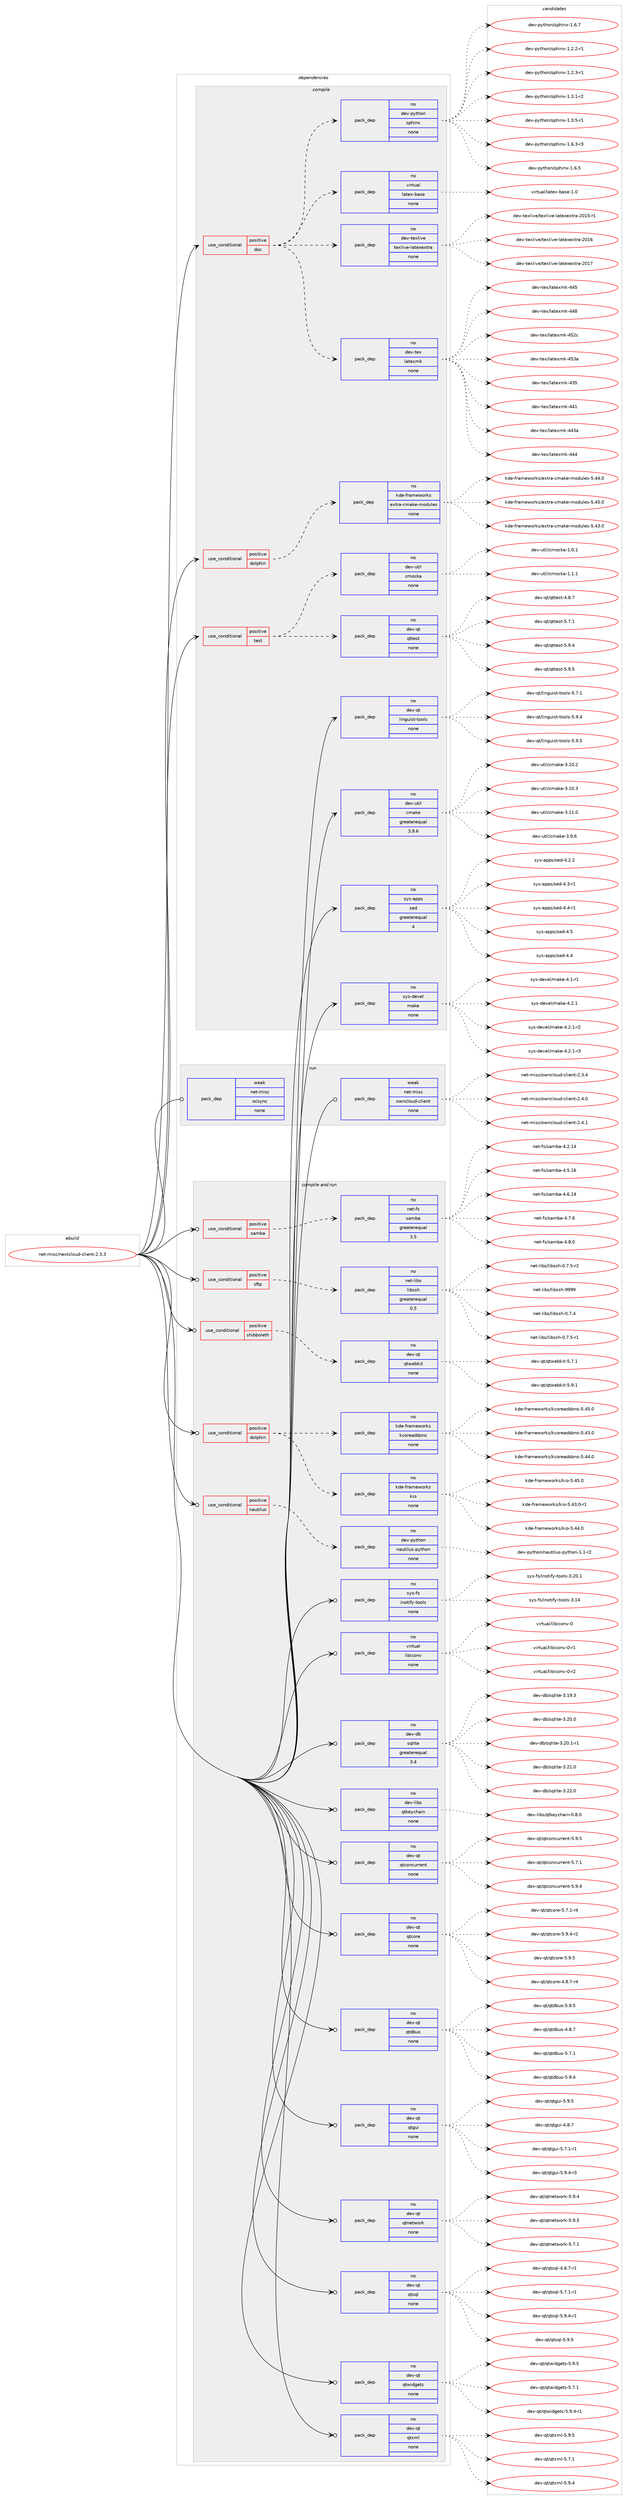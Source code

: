 digraph prolog {

# *************
# Graph options
# *************

newrank=true;
concentrate=true;
compound=true;
graph [rankdir=LR,fontname=Helvetica,fontsize=10,ranksep=1.5];#, ranksep=2.5, nodesep=0.2];
edge  [arrowhead=vee];
node  [fontname=Helvetica,fontsize=10];

# **********
# The ebuild
# **********

subgraph cluster_leftcol {
color=gray;
rank=same;
label=<<i>ebuild</i>>;
id [label="net-misc/nextcloud-client-2.3.3", color=red, width=4, href="../net-misc/nextcloud-client-2.3.3.svg"];
}

# ****************
# The dependencies
# ****************

subgraph cluster_midcol {
color=gray;
label=<<i>dependencies</i>>;
subgraph cluster_compile {
fillcolor="#eeeeee";
style=filled;
label=<<i>compile</i>>;
subgraph cond328 {
dependency1207 [label=<<TABLE BORDER="0" CELLBORDER="1" CELLSPACING="0" CELLPADDING="4"><TR><TD ROWSPAN="3" CELLPADDING="10">use_conditional</TD></TR><TR><TD>positive</TD></TR><TR><TD>doc</TD></TR></TABLE>>, shape=none, color=red];
subgraph pack850 {
dependency1208 [label=<<TABLE BORDER="0" CELLBORDER="1" CELLSPACING="0" CELLPADDING="4" WIDTH="220"><TR><TD ROWSPAN="6" CELLPADDING="30">pack_dep</TD></TR><TR><TD WIDTH="110">no</TD></TR><TR><TD>dev-python</TD></TR><TR><TD>sphinx</TD></TR><TR><TD>none</TD></TR><TR><TD></TD></TR></TABLE>>, shape=none, color=blue];
}
dependency1207:e -> dependency1208:w [weight=20,style="dashed",arrowhead="vee"];
subgraph pack851 {
dependency1209 [label=<<TABLE BORDER="0" CELLBORDER="1" CELLSPACING="0" CELLPADDING="4" WIDTH="220"><TR><TD ROWSPAN="6" CELLPADDING="30">pack_dep</TD></TR><TR><TD WIDTH="110">no</TD></TR><TR><TD>dev-tex</TD></TR><TR><TD>latexmk</TD></TR><TR><TD>none</TD></TR><TR><TD></TD></TR></TABLE>>, shape=none, color=blue];
}
dependency1207:e -> dependency1209:w [weight=20,style="dashed",arrowhead="vee"];
subgraph pack852 {
dependency1210 [label=<<TABLE BORDER="0" CELLBORDER="1" CELLSPACING="0" CELLPADDING="4" WIDTH="220"><TR><TD ROWSPAN="6" CELLPADDING="30">pack_dep</TD></TR><TR><TD WIDTH="110">no</TD></TR><TR><TD>dev-texlive</TD></TR><TR><TD>texlive-latexextra</TD></TR><TR><TD>none</TD></TR><TR><TD></TD></TR></TABLE>>, shape=none, color=blue];
}
dependency1207:e -> dependency1210:w [weight=20,style="dashed",arrowhead="vee"];
subgraph pack853 {
dependency1211 [label=<<TABLE BORDER="0" CELLBORDER="1" CELLSPACING="0" CELLPADDING="4" WIDTH="220"><TR><TD ROWSPAN="6" CELLPADDING="30">pack_dep</TD></TR><TR><TD WIDTH="110">no</TD></TR><TR><TD>virtual</TD></TR><TR><TD>latex-base</TD></TR><TR><TD>none</TD></TR><TR><TD></TD></TR></TABLE>>, shape=none, color=blue];
}
dependency1207:e -> dependency1211:w [weight=20,style="dashed",arrowhead="vee"];
}
id:e -> dependency1207:w [weight=20,style="solid",arrowhead="vee"];
subgraph cond329 {
dependency1212 [label=<<TABLE BORDER="0" CELLBORDER="1" CELLSPACING="0" CELLPADDING="4"><TR><TD ROWSPAN="3" CELLPADDING="10">use_conditional</TD></TR><TR><TD>positive</TD></TR><TR><TD>dolphin</TD></TR></TABLE>>, shape=none, color=red];
subgraph pack854 {
dependency1213 [label=<<TABLE BORDER="0" CELLBORDER="1" CELLSPACING="0" CELLPADDING="4" WIDTH="220"><TR><TD ROWSPAN="6" CELLPADDING="30">pack_dep</TD></TR><TR><TD WIDTH="110">no</TD></TR><TR><TD>kde-frameworks</TD></TR><TR><TD>extra-cmake-modules</TD></TR><TR><TD>none</TD></TR><TR><TD></TD></TR></TABLE>>, shape=none, color=blue];
}
dependency1212:e -> dependency1213:w [weight=20,style="dashed",arrowhead="vee"];
}
id:e -> dependency1212:w [weight=20,style="solid",arrowhead="vee"];
subgraph cond330 {
dependency1214 [label=<<TABLE BORDER="0" CELLBORDER="1" CELLSPACING="0" CELLPADDING="4"><TR><TD ROWSPAN="3" CELLPADDING="10">use_conditional</TD></TR><TR><TD>positive</TD></TR><TR><TD>test</TD></TR></TABLE>>, shape=none, color=red];
subgraph pack855 {
dependency1215 [label=<<TABLE BORDER="0" CELLBORDER="1" CELLSPACING="0" CELLPADDING="4" WIDTH="220"><TR><TD ROWSPAN="6" CELLPADDING="30">pack_dep</TD></TR><TR><TD WIDTH="110">no</TD></TR><TR><TD>dev-util</TD></TR><TR><TD>cmocka</TD></TR><TR><TD>none</TD></TR><TR><TD></TD></TR></TABLE>>, shape=none, color=blue];
}
dependency1214:e -> dependency1215:w [weight=20,style="dashed",arrowhead="vee"];
subgraph pack856 {
dependency1216 [label=<<TABLE BORDER="0" CELLBORDER="1" CELLSPACING="0" CELLPADDING="4" WIDTH="220"><TR><TD ROWSPAN="6" CELLPADDING="30">pack_dep</TD></TR><TR><TD WIDTH="110">no</TD></TR><TR><TD>dev-qt</TD></TR><TR><TD>qttest</TD></TR><TR><TD>none</TD></TR><TR><TD></TD></TR></TABLE>>, shape=none, color=blue];
}
dependency1214:e -> dependency1216:w [weight=20,style="dashed",arrowhead="vee"];
}
id:e -> dependency1214:w [weight=20,style="solid",arrowhead="vee"];
subgraph pack857 {
dependency1217 [label=<<TABLE BORDER="0" CELLBORDER="1" CELLSPACING="0" CELLPADDING="4" WIDTH="220"><TR><TD ROWSPAN="6" CELLPADDING="30">pack_dep</TD></TR><TR><TD WIDTH="110">no</TD></TR><TR><TD>dev-qt</TD></TR><TR><TD>linguist-tools</TD></TR><TR><TD>none</TD></TR><TR><TD></TD></TR></TABLE>>, shape=none, color=blue];
}
id:e -> dependency1217:w [weight=20,style="solid",arrowhead="vee"];
subgraph pack858 {
dependency1218 [label=<<TABLE BORDER="0" CELLBORDER="1" CELLSPACING="0" CELLPADDING="4" WIDTH="220"><TR><TD ROWSPAN="6" CELLPADDING="30">pack_dep</TD></TR><TR><TD WIDTH="110">no</TD></TR><TR><TD>dev-util</TD></TR><TR><TD>cmake</TD></TR><TR><TD>greaterequal</TD></TR><TR><TD>3.9.6</TD></TR></TABLE>>, shape=none, color=blue];
}
id:e -> dependency1218:w [weight=20,style="solid",arrowhead="vee"];
subgraph pack859 {
dependency1219 [label=<<TABLE BORDER="0" CELLBORDER="1" CELLSPACING="0" CELLPADDING="4" WIDTH="220"><TR><TD ROWSPAN="6" CELLPADDING="30">pack_dep</TD></TR><TR><TD WIDTH="110">no</TD></TR><TR><TD>sys-apps</TD></TR><TR><TD>sed</TD></TR><TR><TD>greaterequal</TD></TR><TR><TD>4</TD></TR></TABLE>>, shape=none, color=blue];
}
id:e -> dependency1219:w [weight=20,style="solid",arrowhead="vee"];
subgraph pack860 {
dependency1220 [label=<<TABLE BORDER="0" CELLBORDER="1" CELLSPACING="0" CELLPADDING="4" WIDTH="220"><TR><TD ROWSPAN="6" CELLPADDING="30">pack_dep</TD></TR><TR><TD WIDTH="110">no</TD></TR><TR><TD>sys-devel</TD></TR><TR><TD>make</TD></TR><TR><TD>none</TD></TR><TR><TD></TD></TR></TABLE>>, shape=none, color=blue];
}
id:e -> dependency1220:w [weight=20,style="solid",arrowhead="vee"];
}
subgraph cluster_compileandrun {
fillcolor="#eeeeee";
style=filled;
label=<<i>compile and run</i>>;
subgraph cond331 {
dependency1221 [label=<<TABLE BORDER="0" CELLBORDER="1" CELLSPACING="0" CELLPADDING="4"><TR><TD ROWSPAN="3" CELLPADDING="10">use_conditional</TD></TR><TR><TD>positive</TD></TR><TR><TD>dolphin</TD></TR></TABLE>>, shape=none, color=red];
subgraph pack861 {
dependency1222 [label=<<TABLE BORDER="0" CELLBORDER="1" CELLSPACING="0" CELLPADDING="4" WIDTH="220"><TR><TD ROWSPAN="6" CELLPADDING="30">pack_dep</TD></TR><TR><TD WIDTH="110">no</TD></TR><TR><TD>kde-frameworks</TD></TR><TR><TD>kcoreaddons</TD></TR><TR><TD>none</TD></TR><TR><TD></TD></TR></TABLE>>, shape=none, color=blue];
}
dependency1221:e -> dependency1222:w [weight=20,style="dashed",arrowhead="vee"];
subgraph pack862 {
dependency1223 [label=<<TABLE BORDER="0" CELLBORDER="1" CELLSPACING="0" CELLPADDING="4" WIDTH="220"><TR><TD ROWSPAN="6" CELLPADDING="30">pack_dep</TD></TR><TR><TD WIDTH="110">no</TD></TR><TR><TD>kde-frameworks</TD></TR><TR><TD>kio</TD></TR><TR><TD>none</TD></TR><TR><TD></TD></TR></TABLE>>, shape=none, color=blue];
}
dependency1221:e -> dependency1223:w [weight=20,style="dashed",arrowhead="vee"];
}
id:e -> dependency1221:w [weight=20,style="solid",arrowhead="odotvee"];
subgraph cond332 {
dependency1224 [label=<<TABLE BORDER="0" CELLBORDER="1" CELLSPACING="0" CELLPADDING="4"><TR><TD ROWSPAN="3" CELLPADDING="10">use_conditional</TD></TR><TR><TD>positive</TD></TR><TR><TD>nautilus</TD></TR></TABLE>>, shape=none, color=red];
subgraph pack863 {
dependency1225 [label=<<TABLE BORDER="0" CELLBORDER="1" CELLSPACING="0" CELLPADDING="4" WIDTH="220"><TR><TD ROWSPAN="6" CELLPADDING="30">pack_dep</TD></TR><TR><TD WIDTH="110">no</TD></TR><TR><TD>dev-python</TD></TR><TR><TD>nautilus-python</TD></TR><TR><TD>none</TD></TR><TR><TD></TD></TR></TABLE>>, shape=none, color=blue];
}
dependency1224:e -> dependency1225:w [weight=20,style="dashed",arrowhead="vee"];
}
id:e -> dependency1224:w [weight=20,style="solid",arrowhead="odotvee"];
subgraph cond333 {
dependency1226 [label=<<TABLE BORDER="0" CELLBORDER="1" CELLSPACING="0" CELLPADDING="4"><TR><TD ROWSPAN="3" CELLPADDING="10">use_conditional</TD></TR><TR><TD>positive</TD></TR><TR><TD>samba</TD></TR></TABLE>>, shape=none, color=red];
subgraph pack864 {
dependency1227 [label=<<TABLE BORDER="0" CELLBORDER="1" CELLSPACING="0" CELLPADDING="4" WIDTH="220"><TR><TD ROWSPAN="6" CELLPADDING="30">pack_dep</TD></TR><TR><TD WIDTH="110">no</TD></TR><TR><TD>net-fs</TD></TR><TR><TD>samba</TD></TR><TR><TD>greaterequal</TD></TR><TR><TD>3.5</TD></TR></TABLE>>, shape=none, color=blue];
}
dependency1226:e -> dependency1227:w [weight=20,style="dashed",arrowhead="vee"];
}
id:e -> dependency1226:w [weight=20,style="solid",arrowhead="odotvee"];
subgraph cond334 {
dependency1228 [label=<<TABLE BORDER="0" CELLBORDER="1" CELLSPACING="0" CELLPADDING="4"><TR><TD ROWSPAN="3" CELLPADDING="10">use_conditional</TD></TR><TR><TD>positive</TD></TR><TR><TD>sftp</TD></TR></TABLE>>, shape=none, color=red];
subgraph pack865 {
dependency1229 [label=<<TABLE BORDER="0" CELLBORDER="1" CELLSPACING="0" CELLPADDING="4" WIDTH="220"><TR><TD ROWSPAN="6" CELLPADDING="30">pack_dep</TD></TR><TR><TD WIDTH="110">no</TD></TR><TR><TD>net-libs</TD></TR><TR><TD>libssh</TD></TR><TR><TD>greaterequal</TD></TR><TR><TD>0.5</TD></TR></TABLE>>, shape=none, color=blue];
}
dependency1228:e -> dependency1229:w [weight=20,style="dashed",arrowhead="vee"];
}
id:e -> dependency1228:w [weight=20,style="solid",arrowhead="odotvee"];
subgraph cond335 {
dependency1230 [label=<<TABLE BORDER="0" CELLBORDER="1" CELLSPACING="0" CELLPADDING="4"><TR><TD ROWSPAN="3" CELLPADDING="10">use_conditional</TD></TR><TR><TD>positive</TD></TR><TR><TD>shibboleth</TD></TR></TABLE>>, shape=none, color=red];
subgraph pack866 {
dependency1231 [label=<<TABLE BORDER="0" CELLBORDER="1" CELLSPACING="0" CELLPADDING="4" WIDTH="220"><TR><TD ROWSPAN="6" CELLPADDING="30">pack_dep</TD></TR><TR><TD WIDTH="110">no</TD></TR><TR><TD>dev-qt</TD></TR><TR><TD>qtwebkit</TD></TR><TR><TD>none</TD></TR><TR><TD></TD></TR></TABLE>>, shape=none, color=blue];
}
dependency1230:e -> dependency1231:w [weight=20,style="dashed",arrowhead="vee"];
}
id:e -> dependency1230:w [weight=20,style="solid",arrowhead="odotvee"];
subgraph pack867 {
dependency1232 [label=<<TABLE BORDER="0" CELLBORDER="1" CELLSPACING="0" CELLPADDING="4" WIDTH="220"><TR><TD ROWSPAN="6" CELLPADDING="30">pack_dep</TD></TR><TR><TD WIDTH="110">no</TD></TR><TR><TD>dev-db</TD></TR><TR><TD>sqlite</TD></TR><TR><TD>greaterequal</TD></TR><TR><TD>3.4</TD></TR></TABLE>>, shape=none, color=blue];
}
id:e -> dependency1232:w [weight=20,style="solid",arrowhead="odotvee"];
subgraph pack868 {
dependency1233 [label=<<TABLE BORDER="0" CELLBORDER="1" CELLSPACING="0" CELLPADDING="4" WIDTH="220"><TR><TD ROWSPAN="6" CELLPADDING="30">pack_dep</TD></TR><TR><TD WIDTH="110">no</TD></TR><TR><TD>dev-libs</TD></TR><TR><TD>qtkeychain</TD></TR><TR><TD>none</TD></TR><TR><TD></TD></TR></TABLE>>, shape=none, color=blue];
}
id:e -> dependency1233:w [weight=20,style="solid",arrowhead="odotvee"];
subgraph pack869 {
dependency1234 [label=<<TABLE BORDER="0" CELLBORDER="1" CELLSPACING="0" CELLPADDING="4" WIDTH="220"><TR><TD ROWSPAN="6" CELLPADDING="30">pack_dep</TD></TR><TR><TD WIDTH="110">no</TD></TR><TR><TD>dev-qt</TD></TR><TR><TD>qtconcurrent</TD></TR><TR><TD>none</TD></TR><TR><TD></TD></TR></TABLE>>, shape=none, color=blue];
}
id:e -> dependency1234:w [weight=20,style="solid",arrowhead="odotvee"];
subgraph pack870 {
dependency1235 [label=<<TABLE BORDER="0" CELLBORDER="1" CELLSPACING="0" CELLPADDING="4" WIDTH="220"><TR><TD ROWSPAN="6" CELLPADDING="30">pack_dep</TD></TR><TR><TD WIDTH="110">no</TD></TR><TR><TD>dev-qt</TD></TR><TR><TD>qtcore</TD></TR><TR><TD>none</TD></TR><TR><TD></TD></TR></TABLE>>, shape=none, color=blue];
}
id:e -> dependency1235:w [weight=20,style="solid",arrowhead="odotvee"];
subgraph pack871 {
dependency1236 [label=<<TABLE BORDER="0" CELLBORDER="1" CELLSPACING="0" CELLPADDING="4" WIDTH="220"><TR><TD ROWSPAN="6" CELLPADDING="30">pack_dep</TD></TR><TR><TD WIDTH="110">no</TD></TR><TR><TD>dev-qt</TD></TR><TR><TD>qtdbus</TD></TR><TR><TD>none</TD></TR><TR><TD></TD></TR></TABLE>>, shape=none, color=blue];
}
id:e -> dependency1236:w [weight=20,style="solid",arrowhead="odotvee"];
subgraph pack872 {
dependency1237 [label=<<TABLE BORDER="0" CELLBORDER="1" CELLSPACING="0" CELLPADDING="4" WIDTH="220"><TR><TD ROWSPAN="6" CELLPADDING="30">pack_dep</TD></TR><TR><TD WIDTH="110">no</TD></TR><TR><TD>dev-qt</TD></TR><TR><TD>qtgui</TD></TR><TR><TD>none</TD></TR><TR><TD></TD></TR></TABLE>>, shape=none, color=blue];
}
id:e -> dependency1237:w [weight=20,style="solid",arrowhead="odotvee"];
subgraph pack873 {
dependency1238 [label=<<TABLE BORDER="0" CELLBORDER="1" CELLSPACING="0" CELLPADDING="4" WIDTH="220"><TR><TD ROWSPAN="6" CELLPADDING="30">pack_dep</TD></TR><TR><TD WIDTH="110">no</TD></TR><TR><TD>dev-qt</TD></TR><TR><TD>qtnetwork</TD></TR><TR><TD>none</TD></TR><TR><TD></TD></TR></TABLE>>, shape=none, color=blue];
}
id:e -> dependency1238:w [weight=20,style="solid",arrowhead="odotvee"];
subgraph pack874 {
dependency1239 [label=<<TABLE BORDER="0" CELLBORDER="1" CELLSPACING="0" CELLPADDING="4" WIDTH="220"><TR><TD ROWSPAN="6" CELLPADDING="30">pack_dep</TD></TR><TR><TD WIDTH="110">no</TD></TR><TR><TD>dev-qt</TD></TR><TR><TD>qtsql</TD></TR><TR><TD>none</TD></TR><TR><TD></TD></TR></TABLE>>, shape=none, color=blue];
}
id:e -> dependency1239:w [weight=20,style="solid",arrowhead="odotvee"];
subgraph pack875 {
dependency1240 [label=<<TABLE BORDER="0" CELLBORDER="1" CELLSPACING="0" CELLPADDING="4" WIDTH="220"><TR><TD ROWSPAN="6" CELLPADDING="30">pack_dep</TD></TR><TR><TD WIDTH="110">no</TD></TR><TR><TD>dev-qt</TD></TR><TR><TD>qtwidgets</TD></TR><TR><TD>none</TD></TR><TR><TD></TD></TR></TABLE>>, shape=none, color=blue];
}
id:e -> dependency1240:w [weight=20,style="solid",arrowhead="odotvee"];
subgraph pack876 {
dependency1241 [label=<<TABLE BORDER="0" CELLBORDER="1" CELLSPACING="0" CELLPADDING="4" WIDTH="220"><TR><TD ROWSPAN="6" CELLPADDING="30">pack_dep</TD></TR><TR><TD WIDTH="110">no</TD></TR><TR><TD>dev-qt</TD></TR><TR><TD>qtxml</TD></TR><TR><TD>none</TD></TR><TR><TD></TD></TR></TABLE>>, shape=none, color=blue];
}
id:e -> dependency1241:w [weight=20,style="solid",arrowhead="odotvee"];
subgraph pack877 {
dependency1242 [label=<<TABLE BORDER="0" CELLBORDER="1" CELLSPACING="0" CELLPADDING="4" WIDTH="220"><TR><TD ROWSPAN="6" CELLPADDING="30">pack_dep</TD></TR><TR><TD WIDTH="110">no</TD></TR><TR><TD>sys-fs</TD></TR><TR><TD>inotify-tools</TD></TR><TR><TD>none</TD></TR><TR><TD></TD></TR></TABLE>>, shape=none, color=blue];
}
id:e -> dependency1242:w [weight=20,style="solid",arrowhead="odotvee"];
subgraph pack878 {
dependency1243 [label=<<TABLE BORDER="0" CELLBORDER="1" CELLSPACING="0" CELLPADDING="4" WIDTH="220"><TR><TD ROWSPAN="6" CELLPADDING="30">pack_dep</TD></TR><TR><TD WIDTH="110">no</TD></TR><TR><TD>virtual</TD></TR><TR><TD>libiconv</TD></TR><TR><TD>none</TD></TR><TR><TD></TD></TR></TABLE>>, shape=none, color=blue];
}
id:e -> dependency1243:w [weight=20,style="solid",arrowhead="odotvee"];
}
subgraph cluster_run {
fillcolor="#eeeeee";
style=filled;
label=<<i>run</i>>;
subgraph pack879 {
dependency1244 [label=<<TABLE BORDER="0" CELLBORDER="1" CELLSPACING="0" CELLPADDING="4" WIDTH="220"><TR><TD ROWSPAN="6" CELLPADDING="30">pack_dep</TD></TR><TR><TD WIDTH="110">weak</TD></TR><TR><TD>net-misc</TD></TR><TR><TD>ocsync</TD></TR><TR><TD>none</TD></TR><TR><TD></TD></TR></TABLE>>, shape=none, color=blue];
}
id:e -> dependency1244:w [weight=20,style="solid",arrowhead="odot"];
subgraph pack880 {
dependency1245 [label=<<TABLE BORDER="0" CELLBORDER="1" CELLSPACING="0" CELLPADDING="4" WIDTH="220"><TR><TD ROWSPAN="6" CELLPADDING="30">pack_dep</TD></TR><TR><TD WIDTH="110">weak</TD></TR><TR><TD>net-misc</TD></TR><TR><TD>owncloud-client</TD></TR><TR><TD>none</TD></TR><TR><TD></TD></TR></TABLE>>, shape=none, color=blue];
}
id:e -> dependency1245:w [weight=20,style="solid",arrowhead="odot"];
}
}

# **************
# The candidates
# **************

subgraph cluster_choices {
rank=same;
color=gray;
label=<<i>candidates</i>>;

subgraph choice850 {
color=black;
nodesep=1;
choice10010111845112121116104111110471151121041051101204549465046504511449 [label="dev-python/sphinx-1.2.2-r1", color=red, width=4,href="../dev-python/sphinx-1.2.2-r1.svg"];
choice10010111845112121116104111110471151121041051101204549465046514511449 [label="dev-python/sphinx-1.2.3-r1", color=red, width=4,href="../dev-python/sphinx-1.2.3-r1.svg"];
choice10010111845112121116104111110471151121041051101204549465146494511450 [label="dev-python/sphinx-1.3.1-r2", color=red, width=4,href="../dev-python/sphinx-1.3.1-r2.svg"];
choice10010111845112121116104111110471151121041051101204549465146534511449 [label="dev-python/sphinx-1.3.5-r1", color=red, width=4,href="../dev-python/sphinx-1.3.5-r1.svg"];
choice10010111845112121116104111110471151121041051101204549465446514511451 [label="dev-python/sphinx-1.6.3-r3", color=red, width=4,href="../dev-python/sphinx-1.6.3-r3.svg"];
choice1001011184511212111610411111047115112104105110120454946544653 [label="dev-python/sphinx-1.6.5", color=red, width=4,href="../dev-python/sphinx-1.6.5.svg"];
choice1001011184511212111610411111047115112104105110120454946544655 [label="dev-python/sphinx-1.6.7", color=red, width=4,href="../dev-python/sphinx-1.6.7.svg"];
dependency1208:e -> choice10010111845112121116104111110471151121041051101204549465046504511449:w [style=dotted,weight="100"];
dependency1208:e -> choice10010111845112121116104111110471151121041051101204549465046514511449:w [style=dotted,weight="100"];
dependency1208:e -> choice10010111845112121116104111110471151121041051101204549465146494511450:w [style=dotted,weight="100"];
dependency1208:e -> choice10010111845112121116104111110471151121041051101204549465146534511449:w [style=dotted,weight="100"];
dependency1208:e -> choice10010111845112121116104111110471151121041051101204549465446514511451:w [style=dotted,weight="100"];
dependency1208:e -> choice1001011184511212111610411111047115112104105110120454946544653:w [style=dotted,weight="100"];
dependency1208:e -> choice1001011184511212111610411111047115112104105110120454946544655:w [style=dotted,weight="100"];
}
subgraph choice851 {
color=black;
nodesep=1;
choice10010111845116101120471089711610112010910745525153 [label="dev-tex/latexmk-435", color=red, width=4,href="../dev-tex/latexmk-435.svg"];
choice10010111845116101120471089711610112010910745525249 [label="dev-tex/latexmk-441", color=red, width=4,href="../dev-tex/latexmk-441.svg"];
choice1001011184511610112047108971161011201091074552525197 [label="dev-tex/latexmk-443a", color=red, width=4,href="../dev-tex/latexmk-443a.svg"];
choice10010111845116101120471089711610112010910745525252 [label="dev-tex/latexmk-444", color=red, width=4,href="../dev-tex/latexmk-444.svg"];
choice10010111845116101120471089711610112010910745525253 [label="dev-tex/latexmk-445", color=red, width=4,href="../dev-tex/latexmk-445.svg"];
choice10010111845116101120471089711610112010910745525256 [label="dev-tex/latexmk-448", color=red, width=4,href="../dev-tex/latexmk-448.svg"];
choice1001011184511610112047108971161011201091074552535099 [label="dev-tex/latexmk-452c", color=red, width=4,href="../dev-tex/latexmk-452c.svg"];
choice1001011184511610112047108971161011201091074552535197 [label="dev-tex/latexmk-453a", color=red, width=4,href="../dev-tex/latexmk-453a.svg"];
dependency1209:e -> choice10010111845116101120471089711610112010910745525153:w [style=dotted,weight="100"];
dependency1209:e -> choice10010111845116101120471089711610112010910745525249:w [style=dotted,weight="100"];
dependency1209:e -> choice1001011184511610112047108971161011201091074552525197:w [style=dotted,weight="100"];
dependency1209:e -> choice10010111845116101120471089711610112010910745525252:w [style=dotted,weight="100"];
dependency1209:e -> choice10010111845116101120471089711610112010910745525253:w [style=dotted,weight="100"];
dependency1209:e -> choice10010111845116101120471089711610112010910745525256:w [style=dotted,weight="100"];
dependency1209:e -> choice1001011184511610112047108971161011201091074552535099:w [style=dotted,weight="100"];
dependency1209:e -> choice1001011184511610112047108971161011201091074552535197:w [style=dotted,weight="100"];
}
subgraph choice852 {
color=black;
nodesep=1;
choice100101118451161011201081051181014711610112010810511810145108971161011201011201161149745504849534511449 [label="dev-texlive/texlive-latexextra-2015-r1", color=red, width=4,href="../dev-texlive/texlive-latexextra-2015-r1.svg"];
choice10010111845116101120108105118101471161011201081051181014510897116101120101120116114974550484954 [label="dev-texlive/texlive-latexextra-2016", color=red, width=4,href="../dev-texlive/texlive-latexextra-2016.svg"];
choice10010111845116101120108105118101471161011201081051181014510897116101120101120116114974550484955 [label="dev-texlive/texlive-latexextra-2017", color=red, width=4,href="../dev-texlive/texlive-latexextra-2017.svg"];
dependency1210:e -> choice100101118451161011201081051181014711610112010810511810145108971161011201011201161149745504849534511449:w [style=dotted,weight="100"];
dependency1210:e -> choice10010111845116101120108105118101471161011201081051181014510897116101120101120116114974550484954:w [style=dotted,weight="100"];
dependency1210:e -> choice10010111845116101120108105118101471161011201081051181014510897116101120101120116114974550484955:w [style=dotted,weight="100"];
}
subgraph choice853 {
color=black;
nodesep=1;
choice11810511411611797108471089711610112045989711510145494648 [label="virtual/latex-base-1.0", color=red, width=4,href="../virtual/latex-base-1.0.svg"];
dependency1211:e -> choice11810511411611797108471089711610112045989711510145494648:w [style=dotted,weight="100"];
}
subgraph choice854 {
color=black;
nodesep=1;
choice107100101451021149710910111911111410711547101120116114974599109971071014510911110011710810111545534652514648 [label="kde-frameworks/extra-cmake-modules-5.43.0", color=red, width=4,href="../kde-frameworks/extra-cmake-modules-5.43.0.svg"];
choice107100101451021149710910111911111410711547101120116114974599109971071014510911110011710810111545534652524648 [label="kde-frameworks/extra-cmake-modules-5.44.0", color=red, width=4,href="../kde-frameworks/extra-cmake-modules-5.44.0.svg"];
choice107100101451021149710910111911111410711547101120116114974599109971071014510911110011710810111545534652534648 [label="kde-frameworks/extra-cmake-modules-5.45.0", color=red, width=4,href="../kde-frameworks/extra-cmake-modules-5.45.0.svg"];
dependency1213:e -> choice107100101451021149710910111911111410711547101120116114974599109971071014510911110011710810111545534652514648:w [style=dotted,weight="100"];
dependency1213:e -> choice107100101451021149710910111911111410711547101120116114974599109971071014510911110011710810111545534652524648:w [style=dotted,weight="100"];
dependency1213:e -> choice107100101451021149710910111911111410711547101120116114974599109971071014510911110011710810111545534652534648:w [style=dotted,weight="100"];
}
subgraph choice855 {
color=black;
nodesep=1;
choice1001011184511711610510847991091119910797454946484649 [label="dev-util/cmocka-1.0.1", color=red, width=4,href="../dev-util/cmocka-1.0.1.svg"];
choice1001011184511711610510847991091119910797454946494649 [label="dev-util/cmocka-1.1.1", color=red, width=4,href="../dev-util/cmocka-1.1.1.svg"];
dependency1215:e -> choice1001011184511711610510847991091119910797454946484649:w [style=dotted,weight="100"];
dependency1215:e -> choice1001011184511711610510847991091119910797454946494649:w [style=dotted,weight="100"];
}
subgraph choice856 {
color=black;
nodesep=1;
choice1001011184511311647113116116101115116455246564655 [label="dev-qt/qttest-4.8.7", color=red, width=4,href="../dev-qt/qttest-4.8.7.svg"];
choice1001011184511311647113116116101115116455346554649 [label="dev-qt/qttest-5.7.1", color=red, width=4,href="../dev-qt/qttest-5.7.1.svg"];
choice1001011184511311647113116116101115116455346574652 [label="dev-qt/qttest-5.9.4", color=red, width=4,href="../dev-qt/qttest-5.9.4.svg"];
choice1001011184511311647113116116101115116455346574653 [label="dev-qt/qttest-5.9.5", color=red, width=4,href="../dev-qt/qttest-5.9.5.svg"];
dependency1216:e -> choice1001011184511311647113116116101115116455246564655:w [style=dotted,weight="100"];
dependency1216:e -> choice1001011184511311647113116116101115116455346554649:w [style=dotted,weight="100"];
dependency1216:e -> choice1001011184511311647113116116101115116455346574652:w [style=dotted,weight="100"];
dependency1216:e -> choice1001011184511311647113116116101115116455346574653:w [style=dotted,weight="100"];
}
subgraph choice857 {
color=black;
nodesep=1;
choice100101118451131164710810511010311710511511645116111111108115455346554649 [label="dev-qt/linguist-tools-5.7.1", color=red, width=4,href="../dev-qt/linguist-tools-5.7.1.svg"];
choice100101118451131164710810511010311710511511645116111111108115455346574652 [label="dev-qt/linguist-tools-5.9.4", color=red, width=4,href="../dev-qt/linguist-tools-5.9.4.svg"];
choice100101118451131164710810511010311710511511645116111111108115455346574653 [label="dev-qt/linguist-tools-5.9.5", color=red, width=4,href="../dev-qt/linguist-tools-5.9.5.svg"];
dependency1217:e -> choice100101118451131164710810511010311710511511645116111111108115455346554649:w [style=dotted,weight="100"];
dependency1217:e -> choice100101118451131164710810511010311710511511645116111111108115455346574652:w [style=dotted,weight="100"];
dependency1217:e -> choice100101118451131164710810511010311710511511645116111111108115455346574653:w [style=dotted,weight="100"];
}
subgraph choice858 {
color=black;
nodesep=1;
choice1001011184511711610510847991099710710145514649484650 [label="dev-util/cmake-3.10.2", color=red, width=4,href="../dev-util/cmake-3.10.2.svg"];
choice1001011184511711610510847991099710710145514649484651 [label="dev-util/cmake-3.10.3", color=red, width=4,href="../dev-util/cmake-3.10.3.svg"];
choice1001011184511711610510847991099710710145514649494648 [label="dev-util/cmake-3.11.0", color=red, width=4,href="../dev-util/cmake-3.11.0.svg"];
choice10010111845117116105108479910997107101455146574654 [label="dev-util/cmake-3.9.6", color=red, width=4,href="../dev-util/cmake-3.9.6.svg"];
dependency1218:e -> choice1001011184511711610510847991099710710145514649484650:w [style=dotted,weight="100"];
dependency1218:e -> choice1001011184511711610510847991099710710145514649484651:w [style=dotted,weight="100"];
dependency1218:e -> choice1001011184511711610510847991099710710145514649494648:w [style=dotted,weight="100"];
dependency1218:e -> choice10010111845117116105108479910997107101455146574654:w [style=dotted,weight="100"];
}
subgraph choice859 {
color=black;
nodesep=1;
choice11512111545971121121154711510110045524652 [label="sys-apps/sed-4.4", color=red, width=4,href="../sys-apps/sed-4.4.svg"];
choice115121115459711211211547115101100455246504650 [label="sys-apps/sed-4.2.2", color=red, width=4,href="../sys-apps/sed-4.2.2.svg"];
choice115121115459711211211547115101100455246514511449 [label="sys-apps/sed-4.3-r1", color=red, width=4,href="../sys-apps/sed-4.3-r1.svg"];
choice115121115459711211211547115101100455246524511449 [label="sys-apps/sed-4.4-r1", color=red, width=4,href="../sys-apps/sed-4.4-r1.svg"];
choice11512111545971121121154711510110045524653 [label="sys-apps/sed-4.5", color=red, width=4,href="../sys-apps/sed-4.5.svg"];
dependency1219:e -> choice11512111545971121121154711510110045524652:w [style=dotted,weight="100"];
dependency1219:e -> choice115121115459711211211547115101100455246504650:w [style=dotted,weight="100"];
dependency1219:e -> choice115121115459711211211547115101100455246514511449:w [style=dotted,weight="100"];
dependency1219:e -> choice115121115459711211211547115101100455246524511449:w [style=dotted,weight="100"];
dependency1219:e -> choice11512111545971121121154711510110045524653:w [style=dotted,weight="100"];
}
subgraph choice860 {
color=black;
nodesep=1;
choice115121115451001011181011084710997107101455246494511449 [label="sys-devel/make-4.1-r1", color=red, width=4,href="../sys-devel/make-4.1-r1.svg"];
choice115121115451001011181011084710997107101455246504649 [label="sys-devel/make-4.2.1", color=red, width=4,href="../sys-devel/make-4.2.1.svg"];
choice1151211154510010111810110847109971071014552465046494511450 [label="sys-devel/make-4.2.1-r2", color=red, width=4,href="../sys-devel/make-4.2.1-r2.svg"];
choice1151211154510010111810110847109971071014552465046494511451 [label="sys-devel/make-4.2.1-r3", color=red, width=4,href="../sys-devel/make-4.2.1-r3.svg"];
dependency1220:e -> choice115121115451001011181011084710997107101455246494511449:w [style=dotted,weight="100"];
dependency1220:e -> choice115121115451001011181011084710997107101455246504649:w [style=dotted,weight="100"];
dependency1220:e -> choice1151211154510010111810110847109971071014552465046494511450:w [style=dotted,weight="100"];
dependency1220:e -> choice1151211154510010111810110847109971071014552465046494511451:w [style=dotted,weight="100"];
}
subgraph choice861 {
color=black;
nodesep=1;
choice107100101451021149710910111911111410711547107991111141019710010011111011545534652514648 [label="kde-frameworks/kcoreaddons-5.43.0", color=red, width=4,href="../kde-frameworks/kcoreaddons-5.43.0.svg"];
choice107100101451021149710910111911111410711547107991111141019710010011111011545534652524648 [label="kde-frameworks/kcoreaddons-5.44.0", color=red, width=4,href="../kde-frameworks/kcoreaddons-5.44.0.svg"];
choice107100101451021149710910111911111410711547107991111141019710010011111011545534652534648 [label="kde-frameworks/kcoreaddons-5.45.0", color=red, width=4,href="../kde-frameworks/kcoreaddons-5.45.0.svg"];
dependency1222:e -> choice107100101451021149710910111911111410711547107991111141019710010011111011545534652514648:w [style=dotted,weight="100"];
dependency1222:e -> choice107100101451021149710910111911111410711547107991111141019710010011111011545534652524648:w [style=dotted,weight="100"];
dependency1222:e -> choice107100101451021149710910111911111410711547107991111141019710010011111011545534652534648:w [style=dotted,weight="100"];
}
subgraph choice862 {
color=black;
nodesep=1;
choice107100101451021149710910111911111410711547107105111455346525146484511449 [label="kde-frameworks/kio-5.43.0-r1", color=red, width=4,href="../kde-frameworks/kio-5.43.0-r1.svg"];
choice10710010145102114971091011191111141071154710710511145534652524648 [label="kde-frameworks/kio-5.44.0", color=red, width=4,href="../kde-frameworks/kio-5.44.0.svg"];
choice10710010145102114971091011191111141071154710710511145534652534648 [label="kde-frameworks/kio-5.45.0", color=red, width=4,href="../kde-frameworks/kio-5.45.0.svg"];
dependency1223:e -> choice107100101451021149710910111911111410711547107105111455346525146484511449:w [style=dotted,weight="100"];
dependency1223:e -> choice10710010145102114971091011191111141071154710710511145534652524648:w [style=dotted,weight="100"];
dependency1223:e -> choice10710010145102114971091011191111141071154710710511145534652534648:w [style=dotted,weight="100"];
}
subgraph choice863 {
color=black;
nodesep=1;
choice10010111845112121116104111110471109711711610510811711545112121116104111110454946494511450 [label="dev-python/nautilus-python-1.1-r2", color=red, width=4,href="../dev-python/nautilus-python-1.1-r2.svg"];
dependency1225:e -> choice10010111845112121116104111110471109711711610510811711545112121116104111110454946494511450:w [style=dotted,weight="100"];
}
subgraph choice864 {
color=black;
nodesep=1;
choice110101116451021154711597109989745524650464952 [label="net-fs/samba-4.2.14", color=red, width=4,href="../net-fs/samba-4.2.14.svg"];
choice110101116451021154711597109989745524653464954 [label="net-fs/samba-4.5.16", color=red, width=4,href="../net-fs/samba-4.5.16.svg"];
choice110101116451021154711597109989745524654464952 [label="net-fs/samba-4.6.14", color=red, width=4,href="../net-fs/samba-4.6.14.svg"];
choice1101011164510211547115971099897455246554654 [label="net-fs/samba-4.7.6", color=red, width=4,href="../net-fs/samba-4.7.6.svg"];
choice1101011164510211547115971099897455246564648 [label="net-fs/samba-4.8.0", color=red, width=4,href="../net-fs/samba-4.8.0.svg"];
dependency1227:e -> choice110101116451021154711597109989745524650464952:w [style=dotted,weight="100"];
dependency1227:e -> choice110101116451021154711597109989745524653464954:w [style=dotted,weight="100"];
dependency1227:e -> choice110101116451021154711597109989745524654464952:w [style=dotted,weight="100"];
dependency1227:e -> choice1101011164510211547115971099897455246554654:w [style=dotted,weight="100"];
dependency1227:e -> choice1101011164510211547115971099897455246564648:w [style=dotted,weight="100"];
}
subgraph choice865 {
color=black;
nodesep=1;
choice11010111645108105981154710810598115115104454846554652 [label="net-libs/libssh-0.7.4", color=red, width=4,href="../net-libs/libssh-0.7.4.svg"];
choice110101116451081059811547108105981151151044548465546534511449 [label="net-libs/libssh-0.7.5-r1", color=red, width=4,href="../net-libs/libssh-0.7.5-r1.svg"];
choice110101116451081059811547108105981151151044548465546534511450 [label="net-libs/libssh-0.7.5-r2", color=red, width=4,href="../net-libs/libssh-0.7.5-r2.svg"];
choice110101116451081059811547108105981151151044557575757 [label="net-libs/libssh-9999", color=red, width=4,href="../net-libs/libssh-9999.svg"];
dependency1229:e -> choice11010111645108105981154710810598115115104454846554652:w [style=dotted,weight="100"];
dependency1229:e -> choice110101116451081059811547108105981151151044548465546534511449:w [style=dotted,weight="100"];
dependency1229:e -> choice110101116451081059811547108105981151151044548465546534511450:w [style=dotted,weight="100"];
dependency1229:e -> choice110101116451081059811547108105981151151044557575757:w [style=dotted,weight="100"];
}
subgraph choice866 {
color=black;
nodesep=1;
choice100101118451131164711311611910198107105116455346554649 [label="dev-qt/qtwebkit-5.7.1", color=red, width=4,href="../dev-qt/qtwebkit-5.7.1.svg"];
choice100101118451131164711311611910198107105116455346574649 [label="dev-qt/qtwebkit-5.9.1", color=red, width=4,href="../dev-qt/qtwebkit-5.9.1.svg"];
dependency1231:e -> choice100101118451131164711311611910198107105116455346554649:w [style=dotted,weight="100"];
dependency1231:e -> choice100101118451131164711311611910198107105116455346574649:w [style=dotted,weight="100"];
}
subgraph choice867 {
color=black;
nodesep=1;
choice10010111845100984711511310810511610145514649574651 [label="dev-db/sqlite-3.19.3", color=red, width=4,href="../dev-db/sqlite-3.19.3.svg"];
choice10010111845100984711511310810511610145514650484648 [label="dev-db/sqlite-3.20.0", color=red, width=4,href="../dev-db/sqlite-3.20.0.svg"];
choice100101118451009847115113108105116101455146504846494511449 [label="dev-db/sqlite-3.20.1-r1", color=red, width=4,href="../dev-db/sqlite-3.20.1-r1.svg"];
choice10010111845100984711511310810511610145514650494648 [label="dev-db/sqlite-3.21.0", color=red, width=4,href="../dev-db/sqlite-3.21.0.svg"];
choice10010111845100984711511310810511610145514650504648 [label="dev-db/sqlite-3.22.0", color=red, width=4,href="../dev-db/sqlite-3.22.0.svg"];
dependency1232:e -> choice10010111845100984711511310810511610145514649574651:w [style=dotted,weight="100"];
dependency1232:e -> choice10010111845100984711511310810511610145514650484648:w [style=dotted,weight="100"];
dependency1232:e -> choice100101118451009847115113108105116101455146504846494511449:w [style=dotted,weight="100"];
dependency1232:e -> choice10010111845100984711511310810511610145514650494648:w [style=dotted,weight="100"];
dependency1232:e -> choice10010111845100984711511310810511610145514650504648:w [style=dotted,weight="100"];
}
subgraph choice868 {
color=black;
nodesep=1;
choice1001011184510810598115471131161071011219910497105110454846564648 [label="dev-libs/qtkeychain-0.8.0", color=red, width=4,href="../dev-libs/qtkeychain-0.8.0.svg"];
dependency1233:e -> choice1001011184510810598115471131161071011219910497105110454846564648:w [style=dotted,weight="100"];
}
subgraph choice869 {
color=black;
nodesep=1;
choice10010111845113116471131169911111099117114114101110116455346554649 [label="dev-qt/qtconcurrent-5.7.1", color=red, width=4,href="../dev-qt/qtconcurrent-5.7.1.svg"];
choice10010111845113116471131169911111099117114114101110116455346574652 [label="dev-qt/qtconcurrent-5.9.4", color=red, width=4,href="../dev-qt/qtconcurrent-5.9.4.svg"];
choice10010111845113116471131169911111099117114114101110116455346574653 [label="dev-qt/qtconcurrent-5.9.5", color=red, width=4,href="../dev-qt/qtconcurrent-5.9.5.svg"];
dependency1234:e -> choice10010111845113116471131169911111099117114114101110116455346554649:w [style=dotted,weight="100"];
dependency1234:e -> choice10010111845113116471131169911111099117114114101110116455346574652:w [style=dotted,weight="100"];
dependency1234:e -> choice10010111845113116471131169911111099117114114101110116455346574653:w [style=dotted,weight="100"];
}
subgraph choice870 {
color=black;
nodesep=1;
choice1001011184511311647113116991111141014552465646554511452 [label="dev-qt/qtcore-4.8.7-r4", color=red, width=4,href="../dev-qt/qtcore-4.8.7-r4.svg"];
choice1001011184511311647113116991111141014553465546494511452 [label="dev-qt/qtcore-5.7.1-r4", color=red, width=4,href="../dev-qt/qtcore-5.7.1-r4.svg"];
choice1001011184511311647113116991111141014553465746524511450 [label="dev-qt/qtcore-5.9.4-r2", color=red, width=4,href="../dev-qt/qtcore-5.9.4-r2.svg"];
choice100101118451131164711311699111114101455346574653 [label="dev-qt/qtcore-5.9.5", color=red, width=4,href="../dev-qt/qtcore-5.9.5.svg"];
dependency1235:e -> choice1001011184511311647113116991111141014552465646554511452:w [style=dotted,weight="100"];
dependency1235:e -> choice1001011184511311647113116991111141014553465546494511452:w [style=dotted,weight="100"];
dependency1235:e -> choice1001011184511311647113116991111141014553465746524511450:w [style=dotted,weight="100"];
dependency1235:e -> choice100101118451131164711311699111114101455346574653:w [style=dotted,weight="100"];
}
subgraph choice871 {
color=black;
nodesep=1;
choice100101118451131164711311610098117115455246564655 [label="dev-qt/qtdbus-4.8.7", color=red, width=4,href="../dev-qt/qtdbus-4.8.7.svg"];
choice100101118451131164711311610098117115455346554649 [label="dev-qt/qtdbus-5.7.1", color=red, width=4,href="../dev-qt/qtdbus-5.7.1.svg"];
choice100101118451131164711311610098117115455346574652 [label="dev-qt/qtdbus-5.9.4", color=red, width=4,href="../dev-qt/qtdbus-5.9.4.svg"];
choice100101118451131164711311610098117115455346574653 [label="dev-qt/qtdbus-5.9.5", color=red, width=4,href="../dev-qt/qtdbus-5.9.5.svg"];
dependency1236:e -> choice100101118451131164711311610098117115455246564655:w [style=dotted,weight="100"];
dependency1236:e -> choice100101118451131164711311610098117115455346554649:w [style=dotted,weight="100"];
dependency1236:e -> choice100101118451131164711311610098117115455346574652:w [style=dotted,weight="100"];
dependency1236:e -> choice100101118451131164711311610098117115455346574653:w [style=dotted,weight="100"];
}
subgraph choice872 {
color=black;
nodesep=1;
choice1001011184511311647113116103117105455246564655 [label="dev-qt/qtgui-4.8.7", color=red, width=4,href="../dev-qt/qtgui-4.8.7.svg"];
choice10010111845113116471131161031171054553465546494511449 [label="dev-qt/qtgui-5.7.1-r1", color=red, width=4,href="../dev-qt/qtgui-5.7.1-r1.svg"];
choice10010111845113116471131161031171054553465746524511451 [label="dev-qt/qtgui-5.9.4-r3", color=red, width=4,href="../dev-qt/qtgui-5.9.4-r3.svg"];
choice1001011184511311647113116103117105455346574653 [label="dev-qt/qtgui-5.9.5", color=red, width=4,href="../dev-qt/qtgui-5.9.5.svg"];
dependency1237:e -> choice1001011184511311647113116103117105455246564655:w [style=dotted,weight="100"];
dependency1237:e -> choice10010111845113116471131161031171054553465546494511449:w [style=dotted,weight="100"];
dependency1237:e -> choice10010111845113116471131161031171054553465746524511451:w [style=dotted,weight="100"];
dependency1237:e -> choice1001011184511311647113116103117105455346574653:w [style=dotted,weight="100"];
}
subgraph choice873 {
color=black;
nodesep=1;
choice1001011184511311647113116110101116119111114107455346554649 [label="dev-qt/qtnetwork-5.7.1", color=red, width=4,href="../dev-qt/qtnetwork-5.7.1.svg"];
choice1001011184511311647113116110101116119111114107455346574652 [label="dev-qt/qtnetwork-5.9.4", color=red, width=4,href="../dev-qt/qtnetwork-5.9.4.svg"];
choice1001011184511311647113116110101116119111114107455346574653 [label="dev-qt/qtnetwork-5.9.5", color=red, width=4,href="../dev-qt/qtnetwork-5.9.5.svg"];
dependency1238:e -> choice1001011184511311647113116110101116119111114107455346554649:w [style=dotted,weight="100"];
dependency1238:e -> choice1001011184511311647113116110101116119111114107455346574652:w [style=dotted,weight="100"];
dependency1238:e -> choice1001011184511311647113116110101116119111114107455346574653:w [style=dotted,weight="100"];
}
subgraph choice874 {
color=black;
nodesep=1;
choice10010111845113116471131161151131084552465646554511449 [label="dev-qt/qtsql-4.8.7-r1", color=red, width=4,href="../dev-qt/qtsql-4.8.7-r1.svg"];
choice10010111845113116471131161151131084553465546494511449 [label="dev-qt/qtsql-5.7.1-r1", color=red, width=4,href="../dev-qt/qtsql-5.7.1-r1.svg"];
choice10010111845113116471131161151131084553465746524511449 [label="dev-qt/qtsql-5.9.4-r1", color=red, width=4,href="../dev-qt/qtsql-5.9.4-r1.svg"];
choice1001011184511311647113116115113108455346574653 [label="dev-qt/qtsql-5.9.5", color=red, width=4,href="../dev-qt/qtsql-5.9.5.svg"];
dependency1239:e -> choice10010111845113116471131161151131084552465646554511449:w [style=dotted,weight="100"];
dependency1239:e -> choice10010111845113116471131161151131084553465546494511449:w [style=dotted,weight="100"];
dependency1239:e -> choice10010111845113116471131161151131084553465746524511449:w [style=dotted,weight="100"];
dependency1239:e -> choice1001011184511311647113116115113108455346574653:w [style=dotted,weight="100"];
}
subgraph choice875 {
color=black;
nodesep=1;
choice1001011184511311647113116119105100103101116115455346554649 [label="dev-qt/qtwidgets-5.7.1", color=red, width=4,href="../dev-qt/qtwidgets-5.7.1.svg"];
choice10010111845113116471131161191051001031011161154553465746524511449 [label="dev-qt/qtwidgets-5.9.4-r1", color=red, width=4,href="../dev-qt/qtwidgets-5.9.4-r1.svg"];
choice1001011184511311647113116119105100103101116115455346574653 [label="dev-qt/qtwidgets-5.9.5", color=red, width=4,href="../dev-qt/qtwidgets-5.9.5.svg"];
dependency1240:e -> choice1001011184511311647113116119105100103101116115455346554649:w [style=dotted,weight="100"];
dependency1240:e -> choice10010111845113116471131161191051001031011161154553465746524511449:w [style=dotted,weight="100"];
dependency1240:e -> choice1001011184511311647113116119105100103101116115455346574653:w [style=dotted,weight="100"];
}
subgraph choice876 {
color=black;
nodesep=1;
choice1001011184511311647113116120109108455346554649 [label="dev-qt/qtxml-5.7.1", color=red, width=4,href="../dev-qt/qtxml-5.7.1.svg"];
choice1001011184511311647113116120109108455346574652 [label="dev-qt/qtxml-5.9.4", color=red, width=4,href="../dev-qt/qtxml-5.9.4.svg"];
choice1001011184511311647113116120109108455346574653 [label="dev-qt/qtxml-5.9.5", color=red, width=4,href="../dev-qt/qtxml-5.9.5.svg"];
dependency1241:e -> choice1001011184511311647113116120109108455346554649:w [style=dotted,weight="100"];
dependency1241:e -> choice1001011184511311647113116120109108455346574652:w [style=dotted,weight="100"];
dependency1241:e -> choice1001011184511311647113116120109108455346574653:w [style=dotted,weight="100"];
}
subgraph choice877 {
color=black;
nodesep=1;
choice1151211154510211547105110111116105102121451161111111081154551464952 [label="sys-fs/inotify-tools-3.14", color=red, width=4,href="../sys-fs/inotify-tools-3.14.svg"];
choice11512111545102115471051101111161051021214511611111110811545514650484649 [label="sys-fs/inotify-tools-3.20.1", color=red, width=4,href="../sys-fs/inotify-tools-3.20.1.svg"];
dependency1242:e -> choice1151211154510211547105110111116105102121451161111111081154551464952:w [style=dotted,weight="100"];
dependency1242:e -> choice11512111545102115471051101111161051021214511611111110811545514650484649:w [style=dotted,weight="100"];
}
subgraph choice878 {
color=black;
nodesep=1;
choice118105114116117971084710810598105991111101184548 [label="virtual/libiconv-0", color=red, width=4,href="../virtual/libiconv-0.svg"];
choice1181051141161179710847108105981059911111011845484511449 [label="virtual/libiconv-0-r1", color=red, width=4,href="../virtual/libiconv-0-r1.svg"];
choice1181051141161179710847108105981059911111011845484511450 [label="virtual/libiconv-0-r2", color=red, width=4,href="../virtual/libiconv-0-r2.svg"];
dependency1243:e -> choice118105114116117971084710810598105991111101184548:w [style=dotted,weight="100"];
dependency1243:e -> choice1181051141161179710847108105981059911111011845484511449:w [style=dotted,weight="100"];
dependency1243:e -> choice1181051141161179710847108105981059911111011845484511450:w [style=dotted,weight="100"];
}
subgraph choice879 {
color=black;
nodesep=1;
}
subgraph choice880 {
color=black;
nodesep=1;
choice110101116451091051159947111119110991081111171004599108105101110116455046514652 [label="net-misc/owncloud-client-2.3.4", color=red, width=4,href="../net-misc/owncloud-client-2.3.4.svg"];
choice110101116451091051159947111119110991081111171004599108105101110116455046524648 [label="net-misc/owncloud-client-2.4.0", color=red, width=4,href="../net-misc/owncloud-client-2.4.0.svg"];
choice110101116451091051159947111119110991081111171004599108105101110116455046524649 [label="net-misc/owncloud-client-2.4.1", color=red, width=4,href="../net-misc/owncloud-client-2.4.1.svg"];
dependency1245:e -> choice110101116451091051159947111119110991081111171004599108105101110116455046514652:w [style=dotted,weight="100"];
dependency1245:e -> choice110101116451091051159947111119110991081111171004599108105101110116455046524648:w [style=dotted,weight="100"];
dependency1245:e -> choice110101116451091051159947111119110991081111171004599108105101110116455046524649:w [style=dotted,weight="100"];
}
}

}
